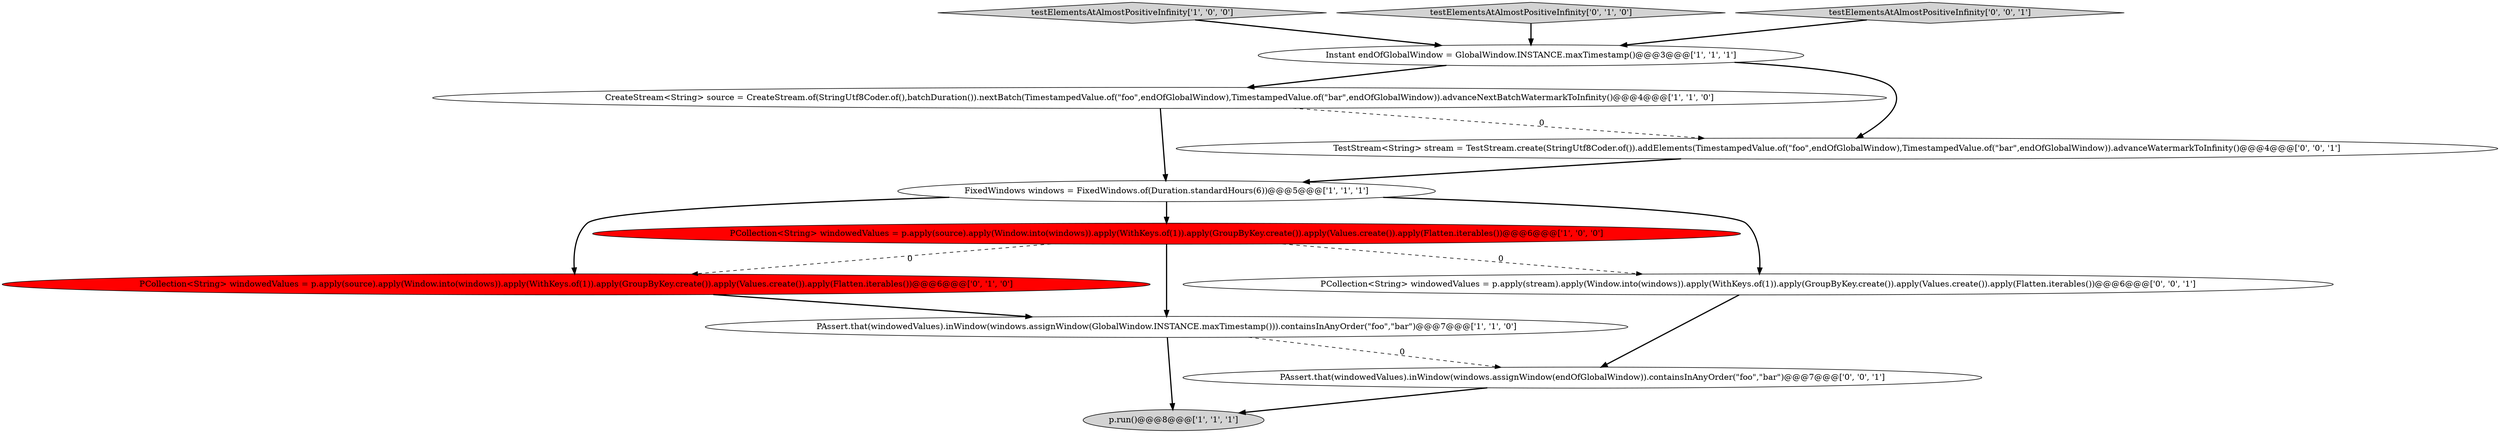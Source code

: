 digraph {
1 [style = filled, label = "testElementsAtAlmostPositiveInfinity['1', '0', '0']", fillcolor = lightgray, shape = diamond image = "AAA0AAABBB1BBB"];
11 [style = filled, label = "PCollection<String> windowedValues = p.apply(stream).apply(Window.into(windows)).apply(WithKeys.of(1)).apply(GroupByKey.create()).apply(Values.create()).apply(Flatten.iterables())@@@6@@@['0', '0', '1']", fillcolor = white, shape = ellipse image = "AAA0AAABBB3BBB"];
7 [style = filled, label = "PCollection<String> windowedValues = p.apply(source).apply(Window.into(windows)).apply(WithKeys.of(1)).apply(GroupByKey.create()).apply(Values.create()).apply(Flatten.iterables())@@@6@@@['0', '1', '0']", fillcolor = red, shape = ellipse image = "AAA1AAABBB2BBB"];
10 [style = filled, label = "TestStream<String> stream = TestStream.create(StringUtf8Coder.of()).addElements(TimestampedValue.of(\"foo\",endOfGlobalWindow),TimestampedValue.of(\"bar\",endOfGlobalWindow)).advanceWatermarkToInfinity()@@@4@@@['0', '0', '1']", fillcolor = white, shape = ellipse image = "AAA0AAABBB3BBB"];
3 [style = filled, label = "FixedWindows windows = FixedWindows.of(Duration.standardHours(6))@@@5@@@['1', '1', '1']", fillcolor = white, shape = ellipse image = "AAA0AAABBB1BBB"];
8 [style = filled, label = "testElementsAtAlmostPositiveInfinity['0', '1', '0']", fillcolor = lightgray, shape = diamond image = "AAA0AAABBB2BBB"];
0 [style = filled, label = "PAssert.that(windowedValues).inWindow(windows.assignWindow(GlobalWindow.INSTANCE.maxTimestamp())).containsInAnyOrder(\"foo\",\"bar\")@@@7@@@['1', '1', '0']", fillcolor = white, shape = ellipse image = "AAA0AAABBB1BBB"];
4 [style = filled, label = "PCollection<String> windowedValues = p.apply(source).apply(Window.into(windows)).apply(WithKeys.of(1)).apply(GroupByKey.create()).apply(Values.create()).apply(Flatten.iterables())@@@6@@@['1', '0', '0']", fillcolor = red, shape = ellipse image = "AAA1AAABBB1BBB"];
12 [style = filled, label = "PAssert.that(windowedValues).inWindow(windows.assignWindow(endOfGlobalWindow)).containsInAnyOrder(\"foo\",\"bar\")@@@7@@@['0', '0', '1']", fillcolor = white, shape = ellipse image = "AAA0AAABBB3BBB"];
6 [style = filled, label = "p.run()@@@8@@@['1', '1', '1']", fillcolor = lightgray, shape = ellipse image = "AAA0AAABBB1BBB"];
2 [style = filled, label = "CreateStream<String> source = CreateStream.of(StringUtf8Coder.of(),batchDuration()).nextBatch(TimestampedValue.of(\"foo\",endOfGlobalWindow),TimestampedValue.of(\"bar\",endOfGlobalWindow)).advanceNextBatchWatermarkToInfinity()@@@4@@@['1', '1', '0']", fillcolor = white, shape = ellipse image = "AAA0AAABBB1BBB"];
5 [style = filled, label = "Instant endOfGlobalWindow = GlobalWindow.INSTANCE.maxTimestamp()@@@3@@@['1', '1', '1']", fillcolor = white, shape = ellipse image = "AAA0AAABBB1BBB"];
9 [style = filled, label = "testElementsAtAlmostPositiveInfinity['0', '0', '1']", fillcolor = lightgray, shape = diamond image = "AAA0AAABBB3BBB"];
1->5 [style = bold, label=""];
3->11 [style = bold, label=""];
9->5 [style = bold, label=""];
5->10 [style = bold, label=""];
10->3 [style = bold, label=""];
5->2 [style = bold, label=""];
7->0 [style = bold, label=""];
11->12 [style = bold, label=""];
4->11 [style = dashed, label="0"];
0->12 [style = dashed, label="0"];
8->5 [style = bold, label=""];
3->7 [style = bold, label=""];
12->6 [style = bold, label=""];
0->6 [style = bold, label=""];
3->4 [style = bold, label=""];
4->7 [style = dashed, label="0"];
2->3 [style = bold, label=""];
4->0 [style = bold, label=""];
2->10 [style = dashed, label="0"];
}
